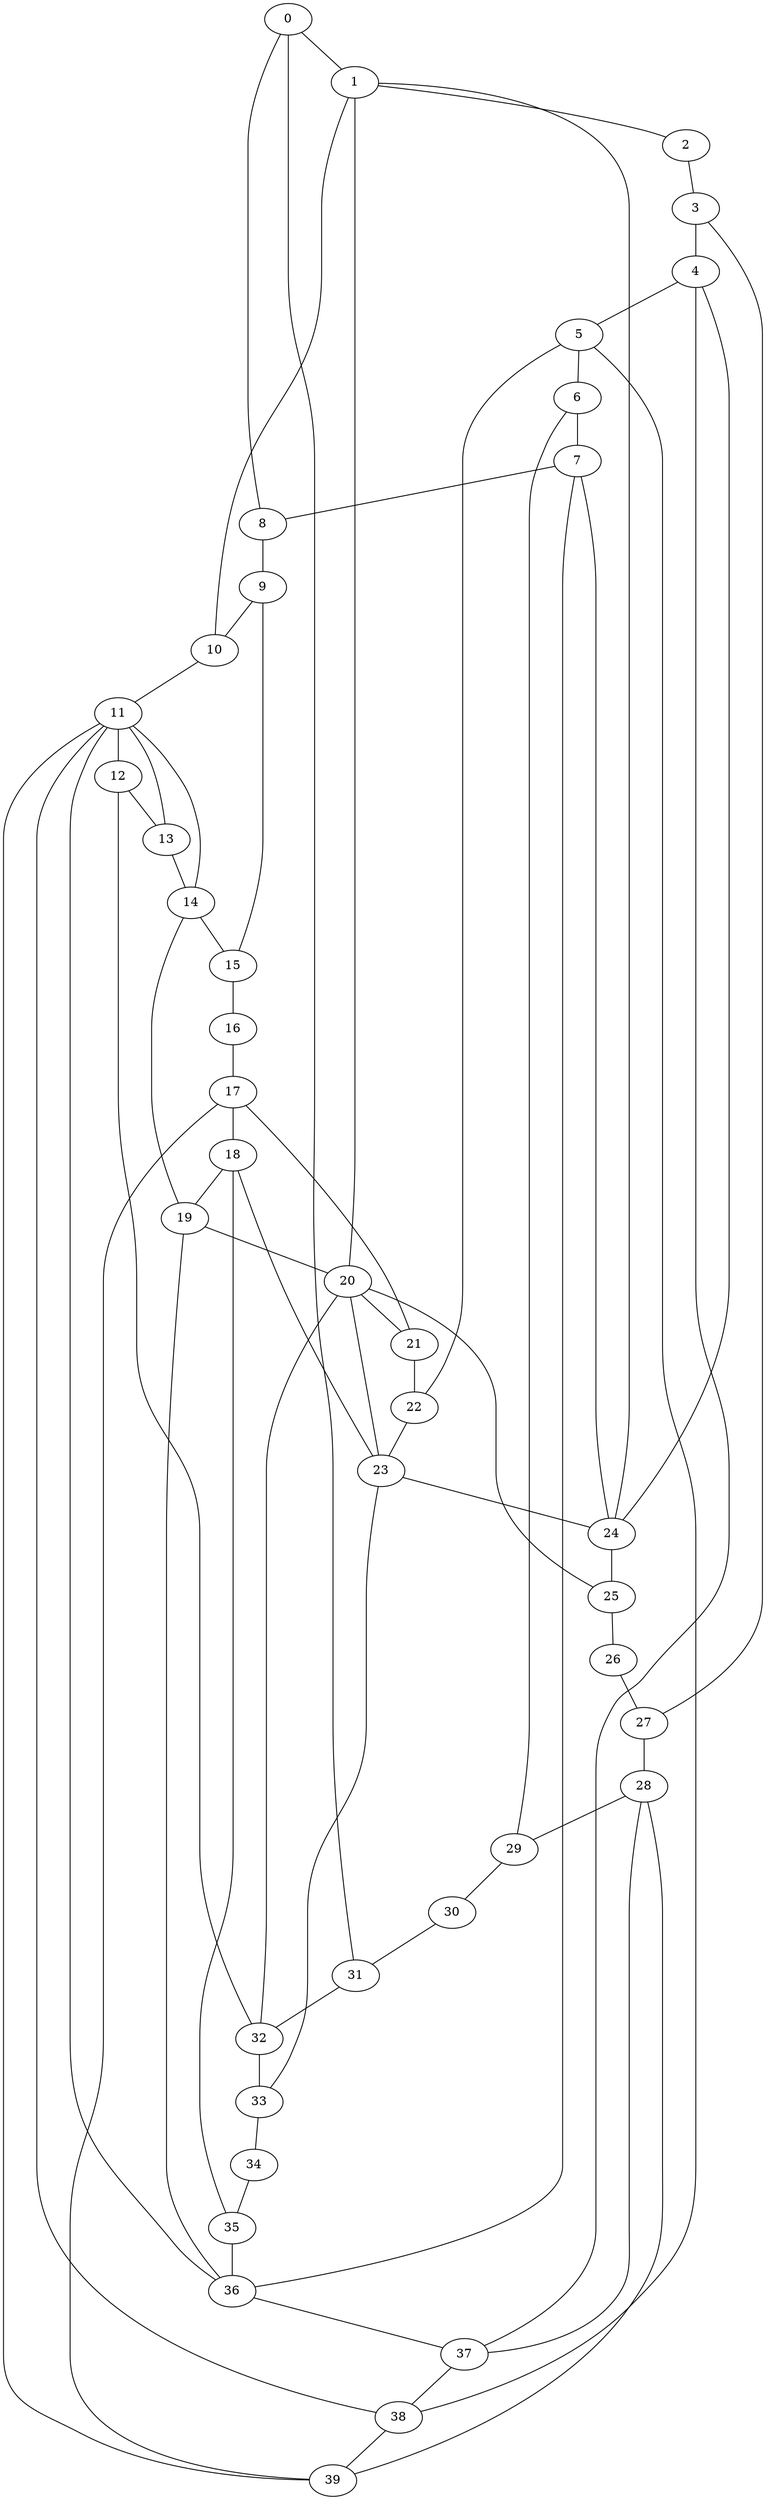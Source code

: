 
graph graphname {
    0 -- 1
0 -- 8
0 -- 31
1 -- 2
1 -- 20
1 -- 24
1 -- 10
2 -- 3
3 -- 4
3 -- 27
4 -- 5
4 -- 37
4 -- 24
5 -- 6
5 -- 22
5 -- 38
6 -- 7
6 -- 29
7 -- 8
7 -- 24
7 -- 36
8 -- 9
9 -- 10
9 -- 15
10 -- 11
11 -- 12
11 -- 39
11 -- 14
11 -- 38
11 -- 13
11 -- 36
12 -- 13
12 -- 32
13 -- 14
14 -- 15
14 -- 19
15 -- 16
16 -- 17
17 -- 18
17 -- 39
17 -- 21
18 -- 19
18 -- 23
18 -- 35
19 -- 20
19 -- 36
20 -- 21
20 -- 25
20 -- 32
20 -- 23
21 -- 22
22 -- 23
23 -- 24
23 -- 33
24 -- 25
25 -- 26
26 -- 27
27 -- 28
28 -- 29
28 -- 37
28 -- 39
29 -- 30
30 -- 31
31 -- 32
32 -- 33
33 -- 34
34 -- 35
35 -- 36
36 -- 37
37 -- 38
38 -- 39

}
